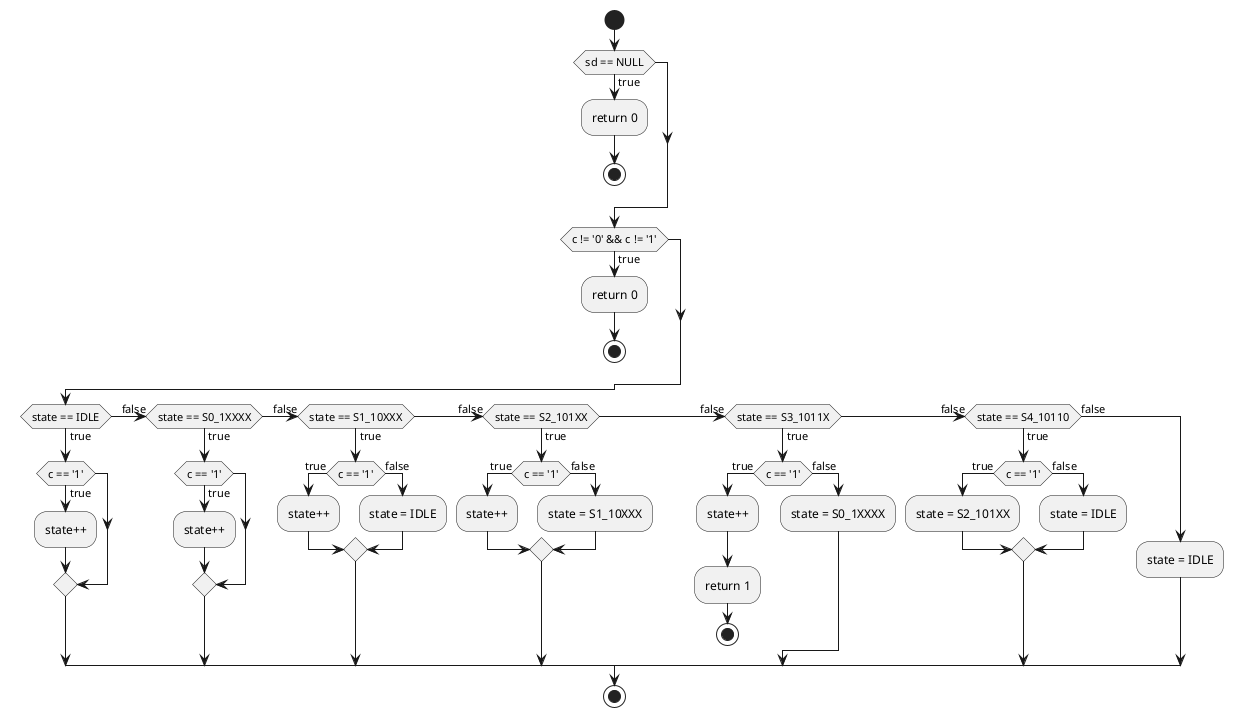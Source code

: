@startuml
hide empty description

start

if (sd == NULL) then (true)
  :return 0;
  stop
endif

if (c != '0' && c != '1') then (true)
  :return 0;
  stop
endif

if (state == IDLE) then (true)
  if (c == '1') then (true)
    :state++;
  endif
(false) elseif (state == S0_1XXXX) then (true)
  if (c == '1') then (true)
    :state++;
  endif
(false) elseif (state == S1_10XXX) then (true)
  if (c == '1') then (true)
    :state++;
  else (false)
    :state = IDLE;
  endif
(false) elseif (state == S2_101XX) then (true)
  if (c == '1') then (true)
    :state++;
  else (false)
    :state = S1_10XXX;
  endif
(false) elseif (state == S3_1011X) then (true)
  if (c == '1') then (true)
    :state++;
    :return 1;
    stop
  else (false)
    :state = S0_1XXXX;
  endif
(false) elseif (state == S4_10110) then (true)
  if (c == '1') then (true)
    :state = S2_101XX;
  else (false)
    :state = IDLE;
  endif
else (false)
  :state = IDLE;
endif


stop

@enduml

